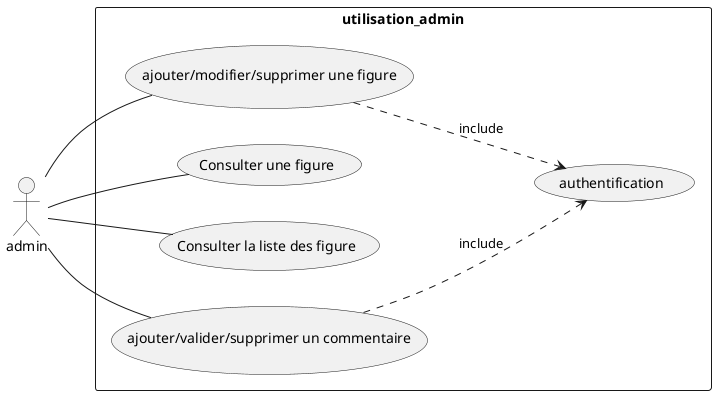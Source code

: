 @startuml Cas_d_utilisation_admin
scale 1
Left to right direction
skinparam packageStyle rect
actor admin

rectangle utilisation_admin{
(admin) -- (ajouter/modifier/supprimer une figure)
(admin) -- (Consulter une figure)
(admin) -- (Consulter la liste des figure)
(admin) -- (ajouter/valider/supprimer un commentaire)

(ajouter/modifier/supprimer une figure) ..> (authentification) :include
(ajouter/valider/supprimer un commentaire) ..> (authentification) :include
}
@enduml

